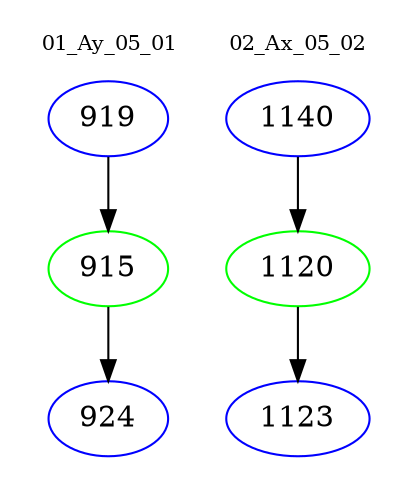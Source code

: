 digraph{
subgraph cluster_0 {
color = white
label = "01_Ay_05_01";
fontsize=10;
T0_919 [label="919", color="blue"]
T0_919 -> T0_915 [color="black"]
T0_915 [label="915", color="green"]
T0_915 -> T0_924 [color="black"]
T0_924 [label="924", color="blue"]
}
subgraph cluster_1 {
color = white
label = "02_Ax_05_02";
fontsize=10;
T1_1140 [label="1140", color="blue"]
T1_1140 -> T1_1120 [color="black"]
T1_1120 [label="1120", color="green"]
T1_1120 -> T1_1123 [color="black"]
T1_1123 [label="1123", color="blue"]
}
}
